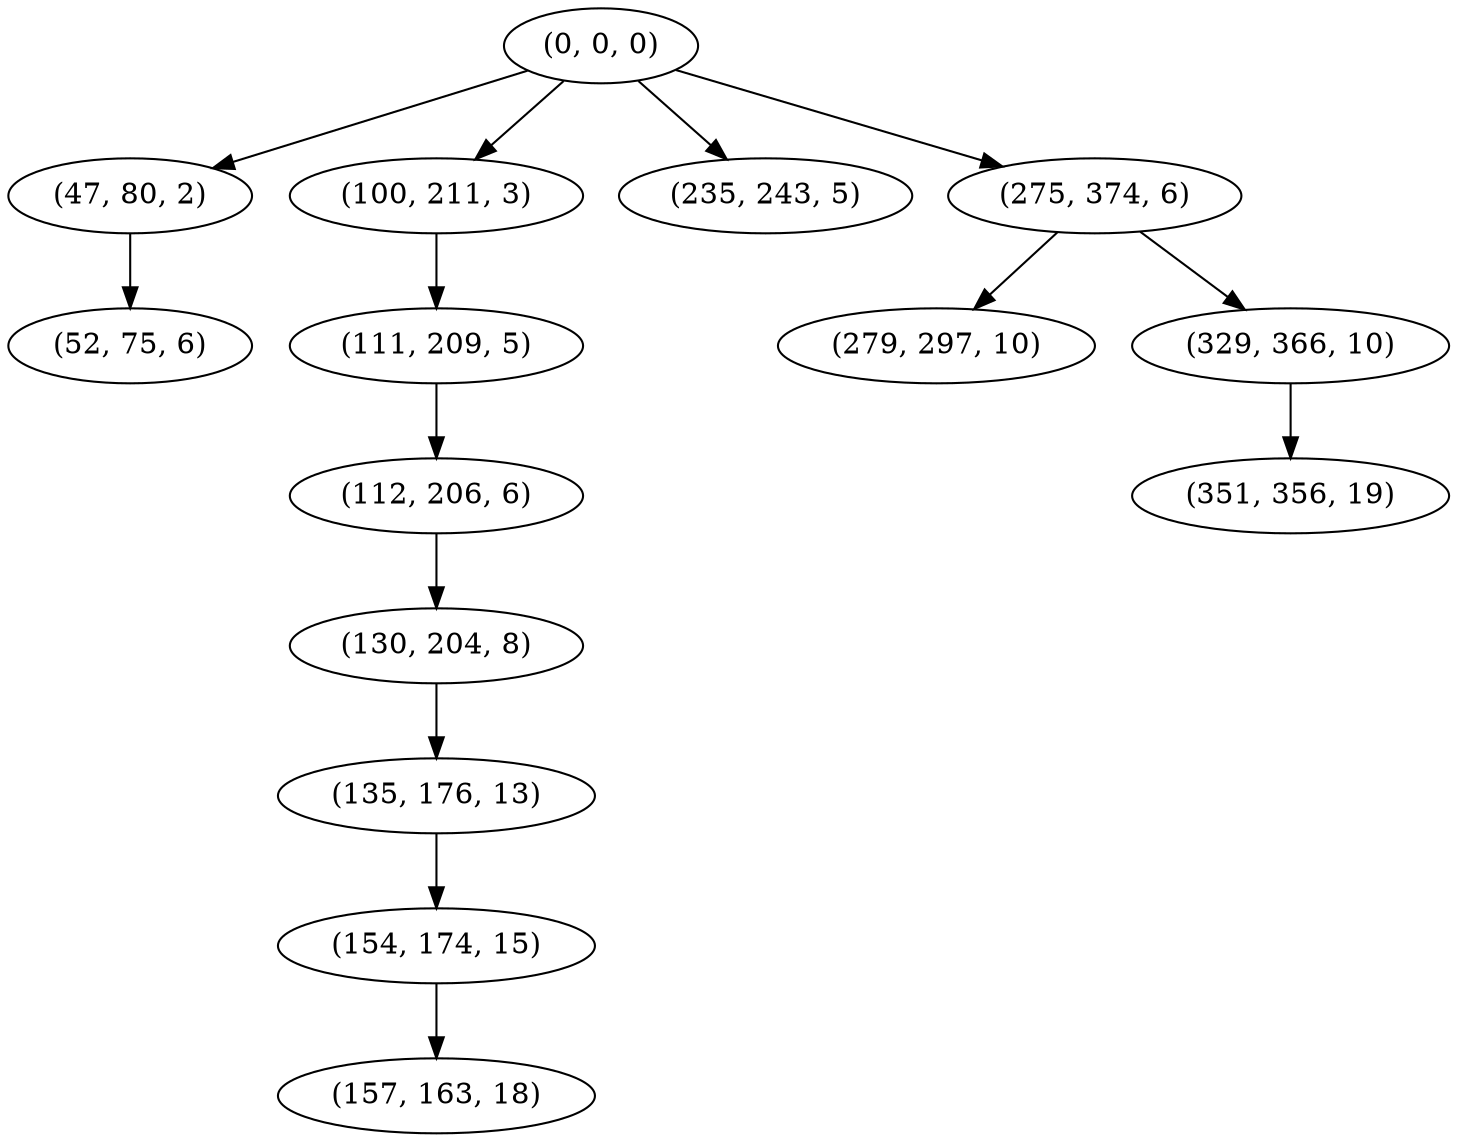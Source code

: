 digraph tree {
    "(0, 0, 0)";
    "(47, 80, 2)";
    "(52, 75, 6)";
    "(100, 211, 3)";
    "(111, 209, 5)";
    "(112, 206, 6)";
    "(130, 204, 8)";
    "(135, 176, 13)";
    "(154, 174, 15)";
    "(157, 163, 18)";
    "(235, 243, 5)";
    "(275, 374, 6)";
    "(279, 297, 10)";
    "(329, 366, 10)";
    "(351, 356, 19)";
    "(0, 0, 0)" -> "(47, 80, 2)";
    "(0, 0, 0)" -> "(100, 211, 3)";
    "(0, 0, 0)" -> "(235, 243, 5)";
    "(0, 0, 0)" -> "(275, 374, 6)";
    "(47, 80, 2)" -> "(52, 75, 6)";
    "(100, 211, 3)" -> "(111, 209, 5)";
    "(111, 209, 5)" -> "(112, 206, 6)";
    "(112, 206, 6)" -> "(130, 204, 8)";
    "(130, 204, 8)" -> "(135, 176, 13)";
    "(135, 176, 13)" -> "(154, 174, 15)";
    "(154, 174, 15)" -> "(157, 163, 18)";
    "(275, 374, 6)" -> "(279, 297, 10)";
    "(275, 374, 6)" -> "(329, 366, 10)";
    "(329, 366, 10)" -> "(351, 356, 19)";
}
